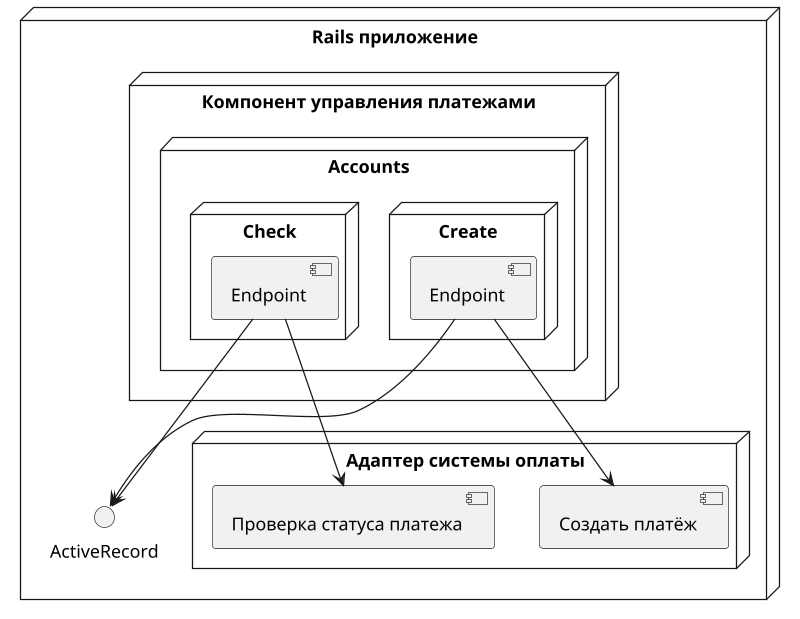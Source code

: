 @startuml pay_control_scheme
scale 800*800

node "Rails приложение" {
  interface ActiveRecord
  ' interface "Запрос отчёта" as request

  node "Адаптер системы оплаты" {
    [Создать платёж] as pay_request
    [Проверка статуса платежа] as pay_check
  }

  node "Компонент управления платежами" {
    node Accounts {
      node Create {
        [Endpoint] as e1
        e1 -down-> pay_request
        e1 --> ActiveRecord
      }

      node Check {
        [Endpoint] as e2
        e2 -down-> pay_check
        e2 --> ActiveRecord
      }
    }
  }
}

@enduml